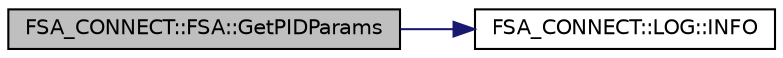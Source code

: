 digraph "FSA_CONNECT::FSA::GetPIDParams"
{
 // LATEX_PDF_SIZE
  edge [fontname="Helvetica",fontsize="10",labelfontname="Helvetica",labelfontsize="10"];
  node [fontname="Helvetica",fontsize="10",shape=record];
  rankdir="LR";
  Node1 [label="FSA_CONNECT::FSA::GetPIDParams",height=0.2,width=0.4,color="black", fillcolor="grey75", style="filled", fontcolor="black",tooltip="read pid params now"];
  Node1 -> Node2 [color="midnightblue",fontsize="10",style="solid",fontname="Helvetica"];
  Node2 [label="FSA_CONNECT::LOG::INFO",height=0.2,width=0.4,color="black", fillcolor="white", style="filled",URL="$namespace_f_s_a___c_o_n_n_e_c_t_1_1_l_o_g.html#a7d72cd7a6a044da9a686e4205d55f6ed",tooltip=" "];
}
